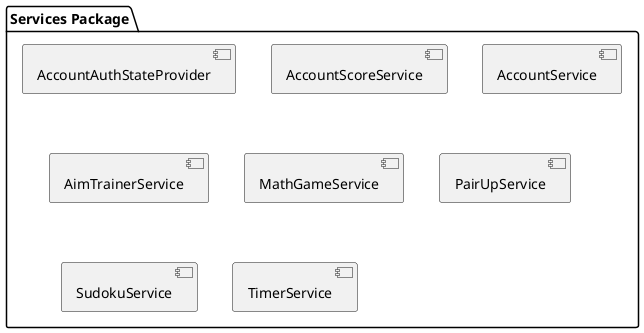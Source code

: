 @startuml

package "Services Package" {
    [AccountAuthStateProvider]
    [AccountScoreService]
    [AccountService]
    [AimTrainerService]
    [MathGameService]
    [PairUpService]
    [SudokuService]
    [TimerService]
}


@enduml